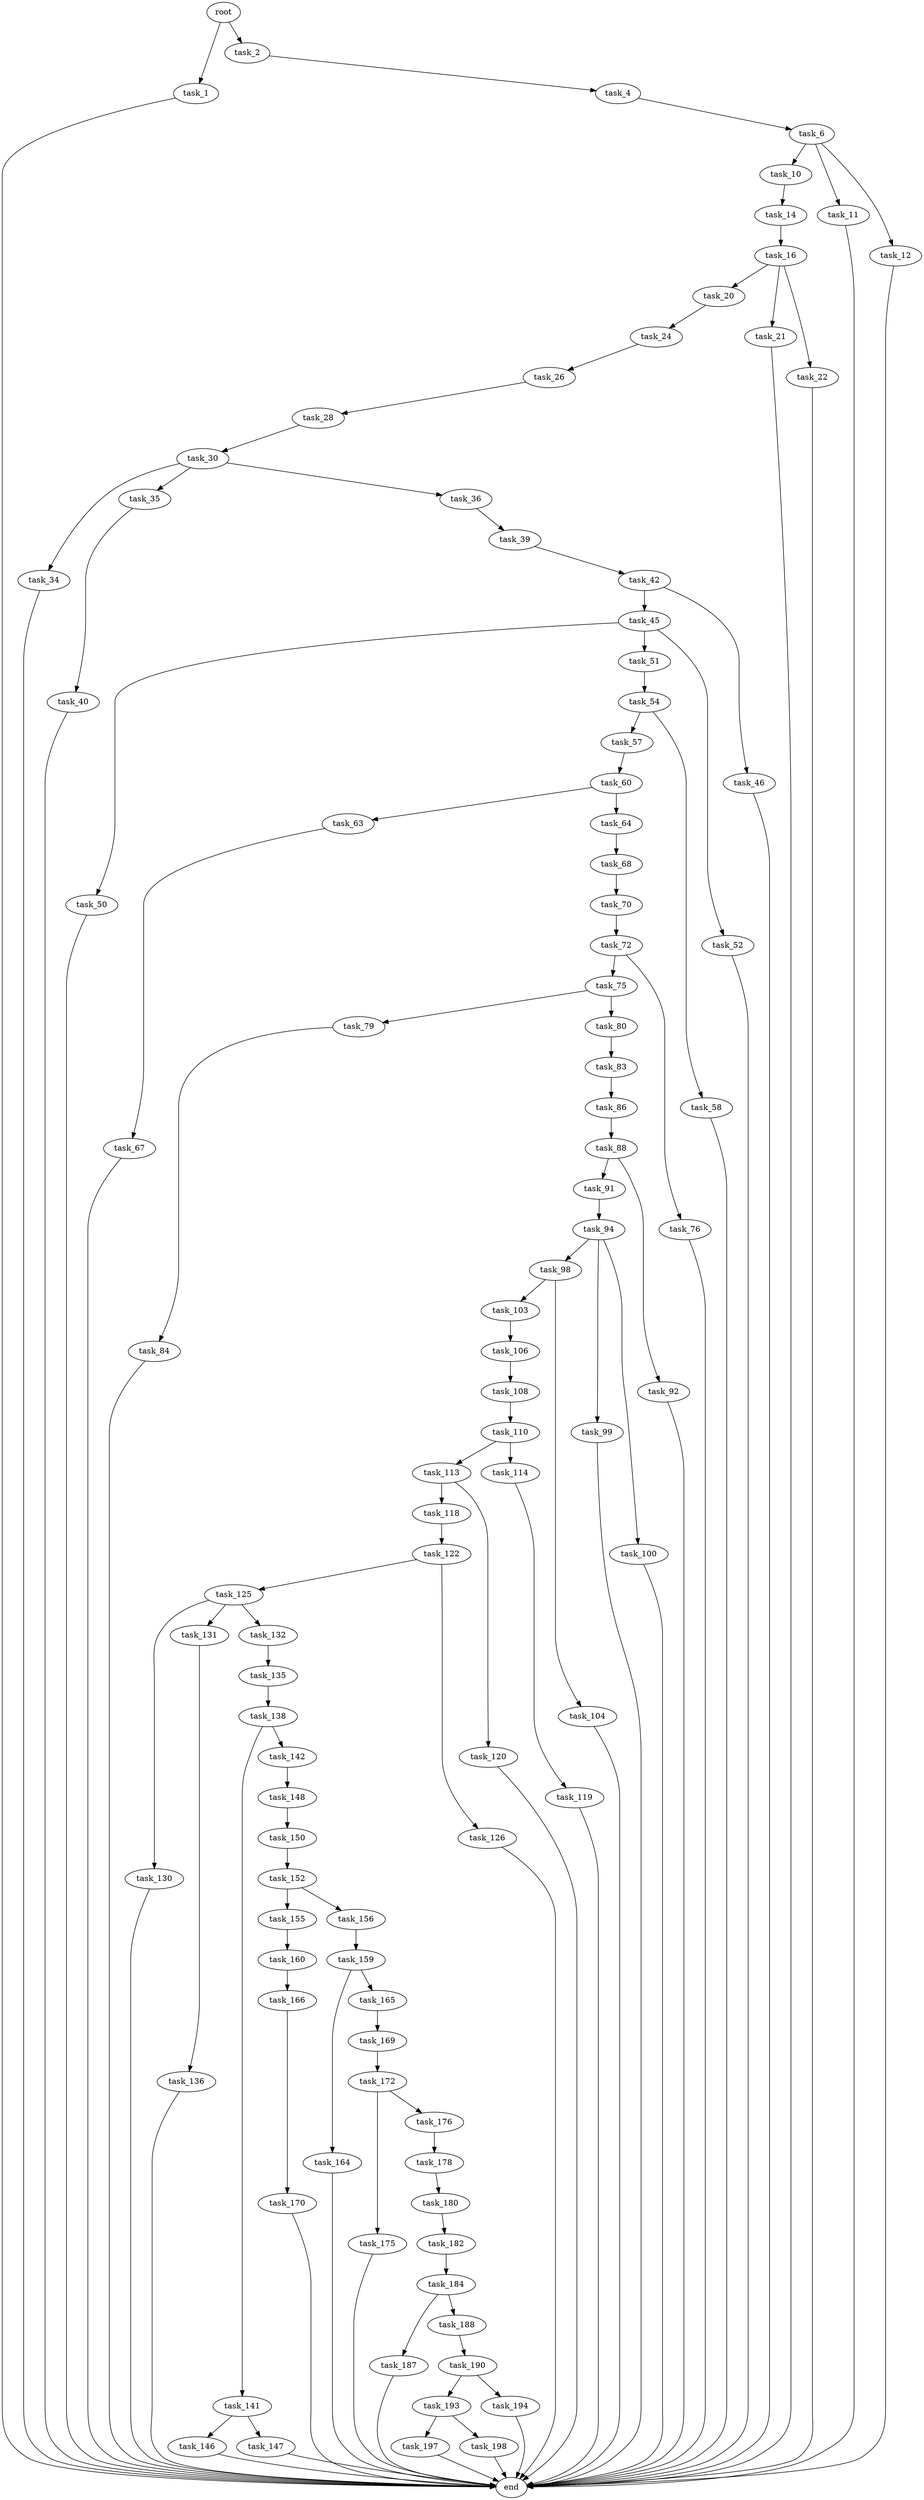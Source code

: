 digraph G {
  root [size="0.000000"];
  task_1 [size="3820983571.000000"];
  task_2 [size="782757789696.000000"];
  task_4 [size="3207827698.000000"];
  task_6 [size="2722352710.000000"];
  task_10 [size="6385567928.000000"];
  task_11 [size="368293445632.000000"];
  task_12 [size="5837790715.000000"];
  task_14 [size="68719476736.000000"];
  task_16 [size="1169758739.000000"];
  task_20 [size="521476434348.000000"];
  task_21 [size="1117133423518.000000"];
  task_22 [size="28991029248.000000"];
  task_24 [size="20049150507.000000"];
  task_26 [size="5019859156.000000"];
  task_28 [size="102879338879.000000"];
  task_30 [size="203112585698.000000"];
  task_34 [size="210931002540.000000"];
  task_35 [size="45084637897.000000"];
  task_36 [size="8589934592.000000"];
  task_39 [size="476716247234.000000"];
  task_40 [size="8589934592.000000"];
  task_42 [size="503003843804.000000"];
  task_45 [size="368293445632.000000"];
  task_46 [size="483267220174.000000"];
  task_50 [size="134217728000.000000"];
  task_51 [size="1382801386577.000000"];
  task_52 [size="3719834797.000000"];
  task_54 [size="18352549899.000000"];
  task_57 [size="11835256333.000000"];
  task_58 [size="12649736159.000000"];
  task_60 [size="3405533191.000000"];
  task_63 [size="45874564988.000000"];
  task_64 [size="30612765579.000000"];
  task_67 [size="368293445632.000000"];
  task_68 [size="4614289287.000000"];
  task_70 [size="134217728000.000000"];
  task_72 [size="28991029248.000000"];
  task_75 [size="52744699308.000000"];
  task_76 [size="28991029248.000000"];
  task_79 [size="28991029248.000000"];
  task_80 [size="10353210377.000000"];
  task_83 [size="730769907559.000000"];
  task_84 [size="12986486254.000000"];
  task_86 [size="134597390399.000000"];
  task_88 [size="8589934592.000000"];
  task_91 [size="28121725173.000000"];
  task_92 [size="134217728000.000000"];
  task_94 [size="461482333415.000000"];
  task_98 [size="782757789696.000000"];
  task_99 [size="229190196810.000000"];
  task_100 [size="47176475077.000000"];
  task_103 [size="782757789696.000000"];
  task_104 [size="28991029248.000000"];
  task_106 [size="175115214769.000000"];
  task_108 [size="28991029248.000000"];
  task_110 [size="12192557251.000000"];
  task_113 [size="1468317586.000000"];
  task_114 [size="549755813888.000000"];
  task_118 [size="6868380330.000000"];
  task_119 [size="6775508985.000000"];
  task_120 [size="25403579844.000000"];
  task_122 [size="8589934592.000000"];
  task_125 [size="42840445808.000000"];
  task_126 [size="41000970261.000000"];
  task_130 [size="58232102577.000000"];
  task_131 [size="2823142375.000000"];
  task_132 [size="31171278312.000000"];
  task_135 [size="2210542000.000000"];
  task_136 [size="624838123887.000000"];
  task_138 [size="7748353746.000000"];
  task_141 [size="2168793466.000000"];
  task_142 [size="472153183890.000000"];
  task_146 [size="1073741824000.000000"];
  task_147 [size="35149953056.000000"];
  task_148 [size="13272039367.000000"];
  task_150 [size="26736901833.000000"];
  task_152 [size="7546986223.000000"];
  task_155 [size="37783803679.000000"];
  task_156 [size="1843271069.000000"];
  task_159 [size="68719476736.000000"];
  task_160 [size="549755813888.000000"];
  task_164 [size="11339009617.000000"];
  task_165 [size="3551634315.000000"];
  task_166 [size="68719476736.000000"];
  task_169 [size="1073741824000.000000"];
  task_170 [size="980058857502.000000"];
  task_172 [size="782757789696.000000"];
  task_175 [size="782757789696.000000"];
  task_176 [size="10828183084.000000"];
  task_178 [size="782757789696.000000"];
  task_180 [size="463076391624.000000"];
  task_182 [size="12111596628.000000"];
  task_184 [size="68719476736.000000"];
  task_187 [size="25347444789.000000"];
  task_188 [size="549755813888.000000"];
  task_190 [size="1073741824000.000000"];
  task_193 [size="17745799270.000000"];
  task_194 [size="8589934592.000000"];
  task_197 [size="2865485808.000000"];
  task_198 [size="31602570279.000000"];
  end [size="0.000000"];

  root -> task_1 [size="1.000000"];
  root -> task_2 [size="1.000000"];
  task_1 -> end [size="1.000000"];
  task_2 -> task_4 [size="679477248.000000"];
  task_4 -> task_6 [size="75497472.000000"];
  task_6 -> task_10 [size="134217728.000000"];
  task_6 -> task_11 [size="134217728.000000"];
  task_6 -> task_12 [size="134217728.000000"];
  task_10 -> task_14 [size="209715200.000000"];
  task_11 -> end [size="1.000000"];
  task_12 -> end [size="1.000000"];
  task_14 -> task_16 [size="134217728.000000"];
  task_16 -> task_20 [size="75497472.000000"];
  task_16 -> task_21 [size="75497472.000000"];
  task_16 -> task_22 [size="75497472.000000"];
  task_20 -> task_24 [size="411041792.000000"];
  task_21 -> end [size="1.000000"];
  task_22 -> end [size="1.000000"];
  task_24 -> task_26 [size="411041792.000000"];
  task_26 -> task_28 [size="134217728.000000"];
  task_28 -> task_30 [size="75497472.000000"];
  task_30 -> task_34 [size="209715200.000000"];
  task_30 -> task_35 [size="209715200.000000"];
  task_30 -> task_36 [size="209715200.000000"];
  task_34 -> end [size="1.000000"];
  task_35 -> task_40 [size="838860800.000000"];
  task_36 -> task_39 [size="33554432.000000"];
  task_39 -> task_42 [size="838860800.000000"];
  task_40 -> end [size="1.000000"];
  task_42 -> task_45 [size="679477248.000000"];
  task_42 -> task_46 [size="679477248.000000"];
  task_45 -> task_50 [size="411041792.000000"];
  task_45 -> task_51 [size="411041792.000000"];
  task_45 -> task_52 [size="411041792.000000"];
  task_46 -> end [size="1.000000"];
  task_50 -> end [size="1.000000"];
  task_51 -> task_54 [size="838860800.000000"];
  task_52 -> end [size="1.000000"];
  task_54 -> task_57 [size="301989888.000000"];
  task_54 -> task_58 [size="301989888.000000"];
  task_57 -> task_60 [size="301989888.000000"];
  task_58 -> end [size="1.000000"];
  task_60 -> task_63 [size="411041792.000000"];
  task_60 -> task_64 [size="411041792.000000"];
  task_63 -> task_67 [size="33554432.000000"];
  task_64 -> task_68 [size="536870912.000000"];
  task_67 -> end [size="1.000000"];
  task_68 -> task_70 [size="75497472.000000"];
  task_70 -> task_72 [size="209715200.000000"];
  task_72 -> task_75 [size="75497472.000000"];
  task_72 -> task_76 [size="75497472.000000"];
  task_75 -> task_79 [size="838860800.000000"];
  task_75 -> task_80 [size="838860800.000000"];
  task_76 -> end [size="1.000000"];
  task_79 -> task_84 [size="75497472.000000"];
  task_80 -> task_83 [size="411041792.000000"];
  task_83 -> task_86 [size="536870912.000000"];
  task_84 -> end [size="1.000000"];
  task_86 -> task_88 [size="134217728.000000"];
  task_88 -> task_91 [size="33554432.000000"];
  task_88 -> task_92 [size="33554432.000000"];
  task_91 -> task_94 [size="33554432.000000"];
  task_92 -> end [size="1.000000"];
  task_94 -> task_98 [size="536870912.000000"];
  task_94 -> task_99 [size="536870912.000000"];
  task_94 -> task_100 [size="536870912.000000"];
  task_98 -> task_103 [size="679477248.000000"];
  task_98 -> task_104 [size="679477248.000000"];
  task_99 -> end [size="1.000000"];
  task_100 -> end [size="1.000000"];
  task_103 -> task_106 [size="679477248.000000"];
  task_104 -> end [size="1.000000"];
  task_106 -> task_108 [size="134217728.000000"];
  task_108 -> task_110 [size="75497472.000000"];
  task_110 -> task_113 [size="33554432.000000"];
  task_110 -> task_114 [size="33554432.000000"];
  task_113 -> task_118 [size="75497472.000000"];
  task_113 -> task_120 [size="75497472.000000"];
  task_114 -> task_119 [size="536870912.000000"];
  task_118 -> task_122 [size="301989888.000000"];
  task_119 -> end [size="1.000000"];
  task_120 -> end [size="1.000000"];
  task_122 -> task_125 [size="33554432.000000"];
  task_122 -> task_126 [size="33554432.000000"];
  task_125 -> task_130 [size="33554432.000000"];
  task_125 -> task_131 [size="33554432.000000"];
  task_125 -> task_132 [size="33554432.000000"];
  task_126 -> end [size="1.000000"];
  task_130 -> end [size="1.000000"];
  task_131 -> task_136 [size="75497472.000000"];
  task_132 -> task_135 [size="33554432.000000"];
  task_135 -> task_138 [size="75497472.000000"];
  task_136 -> end [size="1.000000"];
  task_138 -> task_141 [size="209715200.000000"];
  task_138 -> task_142 [size="209715200.000000"];
  task_141 -> task_146 [size="75497472.000000"];
  task_141 -> task_147 [size="75497472.000000"];
  task_142 -> task_148 [size="838860800.000000"];
  task_146 -> end [size="1.000000"];
  task_147 -> end [size="1.000000"];
  task_148 -> task_150 [size="679477248.000000"];
  task_150 -> task_152 [size="838860800.000000"];
  task_152 -> task_155 [size="134217728.000000"];
  task_152 -> task_156 [size="134217728.000000"];
  task_155 -> task_160 [size="33554432.000000"];
  task_156 -> task_159 [size="75497472.000000"];
  task_159 -> task_164 [size="134217728.000000"];
  task_159 -> task_165 [size="134217728.000000"];
  task_160 -> task_166 [size="536870912.000000"];
  task_164 -> end [size="1.000000"];
  task_165 -> task_169 [size="134217728.000000"];
  task_166 -> task_170 [size="134217728.000000"];
  task_169 -> task_172 [size="838860800.000000"];
  task_170 -> end [size="1.000000"];
  task_172 -> task_175 [size="679477248.000000"];
  task_172 -> task_176 [size="679477248.000000"];
  task_175 -> end [size="1.000000"];
  task_176 -> task_178 [size="838860800.000000"];
  task_178 -> task_180 [size="679477248.000000"];
  task_180 -> task_182 [size="679477248.000000"];
  task_182 -> task_184 [size="209715200.000000"];
  task_184 -> task_187 [size="134217728.000000"];
  task_184 -> task_188 [size="134217728.000000"];
  task_187 -> end [size="1.000000"];
  task_188 -> task_190 [size="536870912.000000"];
  task_190 -> task_193 [size="838860800.000000"];
  task_190 -> task_194 [size="838860800.000000"];
  task_193 -> task_197 [size="411041792.000000"];
  task_193 -> task_198 [size="411041792.000000"];
  task_194 -> end [size="1.000000"];
  task_197 -> end [size="1.000000"];
  task_198 -> end [size="1.000000"];
}
